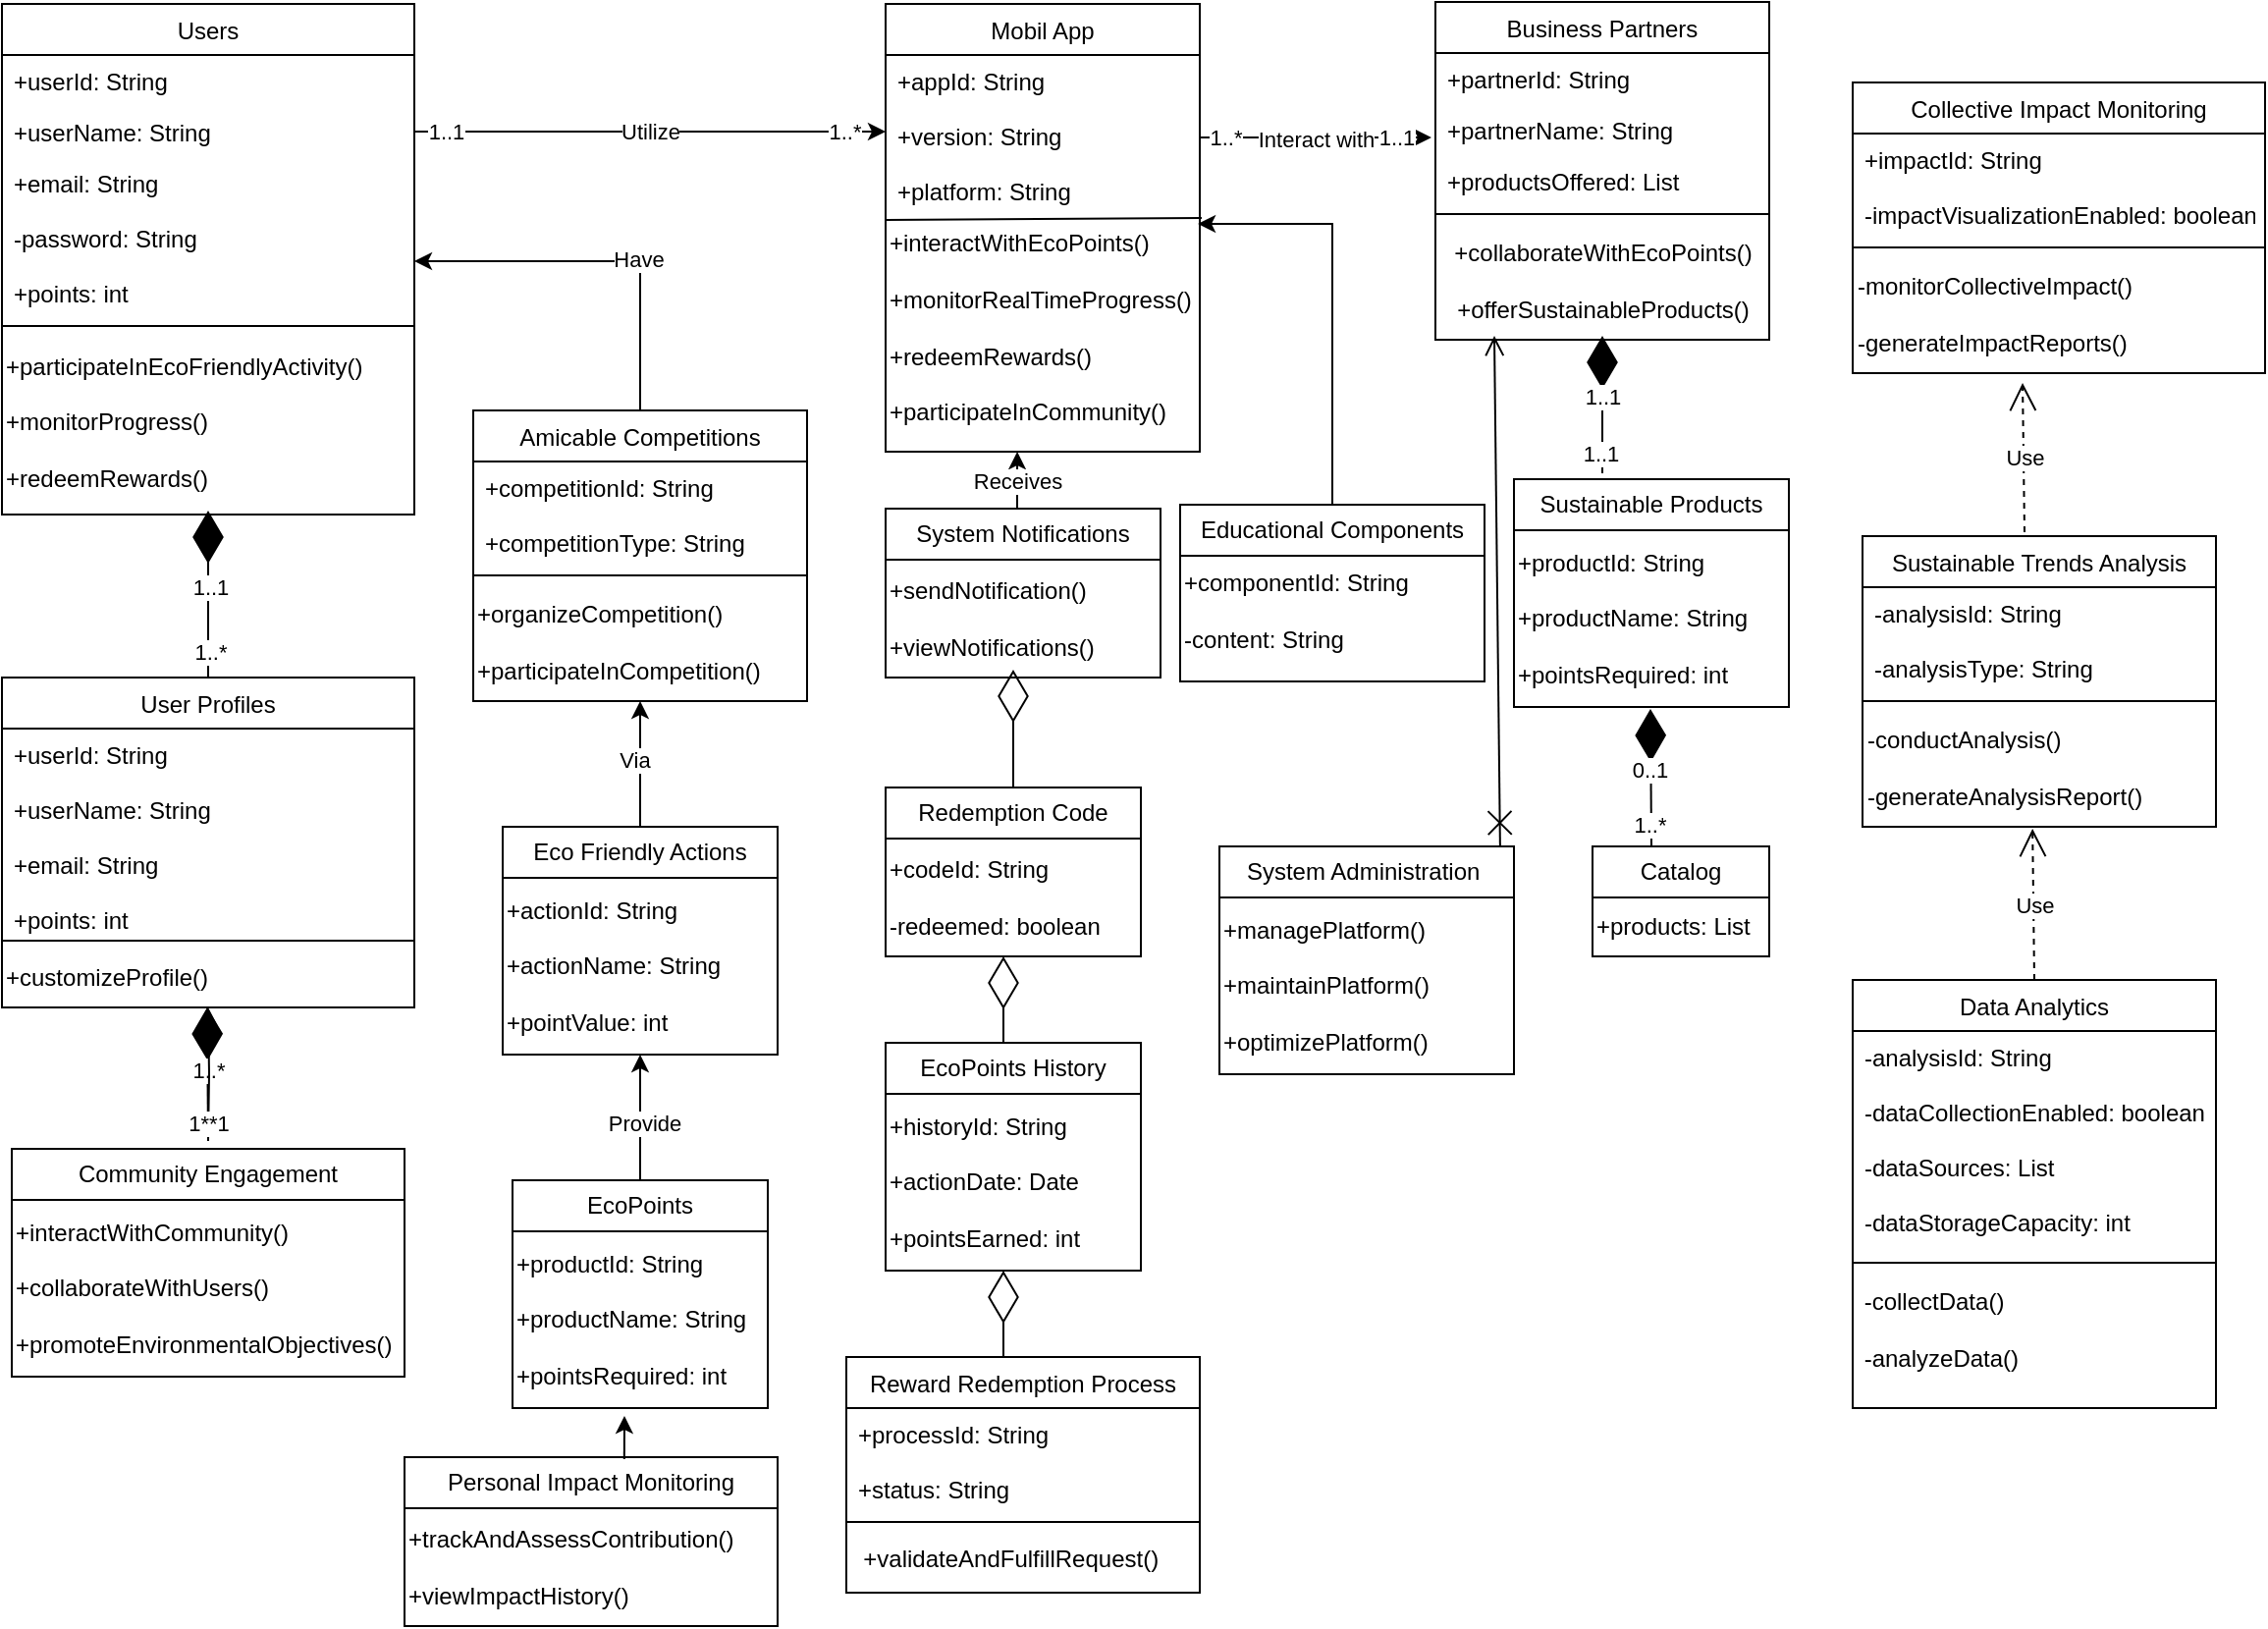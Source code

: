 <mxfile version="21.7.5" type="github">
  <diagram id="C5RBs43oDa-KdzZeNtuy" name="Page-1">
    <mxGraphModel dx="1434" dy="782" grid="1" gridSize="10" guides="1" tooltips="1" connect="1" arrows="1" fold="1" page="1" pageScale="1" pageWidth="1169" pageHeight="827" math="0" shadow="0">
      <root>
        <mxCell id="WIyWlLk6GJQsqaUBKTNV-0" />
        <mxCell id="WIyWlLk6GJQsqaUBKTNV-1" parent="WIyWlLk6GJQsqaUBKTNV-0" />
        <mxCell id="zkfFHV4jXpPFQw0GAbJ--0" value="Users" style="swimlane;fontStyle=0;align=center;verticalAlign=top;childLayout=stackLayout;horizontal=1;startSize=26;horizontalStack=0;resizeParent=1;resizeLast=0;collapsible=1;marginBottom=0;rounded=0;shadow=0;strokeWidth=1;" parent="WIyWlLk6GJQsqaUBKTNV-1" vertex="1">
          <mxGeometry x="10" y="1" width="210" height="260" as="geometry">
            <mxRectangle x="230" y="140" width="160" height="26" as="alternateBounds" />
          </mxGeometry>
        </mxCell>
        <mxCell id="zkfFHV4jXpPFQw0GAbJ--1" value="+userId: String" style="text;align=left;verticalAlign=top;spacingLeft=4;spacingRight=4;overflow=hidden;rotatable=0;points=[[0,0.5],[1,0.5]];portConstraint=eastwest;" parent="zkfFHV4jXpPFQw0GAbJ--0" vertex="1">
          <mxGeometry y="26" width="210" height="26" as="geometry" />
        </mxCell>
        <mxCell id="zkfFHV4jXpPFQw0GAbJ--2" value="+userName: String" style="text;align=left;verticalAlign=top;spacingLeft=4;spacingRight=4;overflow=hidden;rotatable=0;points=[[0,0.5],[1,0.5]];portConstraint=eastwest;rounded=0;shadow=0;html=0;" parent="zkfFHV4jXpPFQw0GAbJ--0" vertex="1">
          <mxGeometry y="52" width="210" height="26" as="geometry" />
        </mxCell>
        <mxCell id="zkfFHV4jXpPFQw0GAbJ--3" value="+email: String&#xa;&#xa;-password: String&#xa;&#xa;+points: int&#xa;" style="text;align=left;verticalAlign=top;spacingLeft=4;spacingRight=4;overflow=hidden;rotatable=0;points=[[0,0.5],[1,0.5]];portConstraint=eastwest;rounded=0;shadow=0;html=0;" parent="zkfFHV4jXpPFQw0GAbJ--0" vertex="1">
          <mxGeometry y="78" width="210" height="82" as="geometry" />
        </mxCell>
        <mxCell id="zkfFHV4jXpPFQw0GAbJ--4" value="" style="line;html=1;strokeWidth=1;align=left;verticalAlign=middle;spacingTop=-1;spacingLeft=3;spacingRight=3;rotatable=0;labelPosition=right;points=[];portConstraint=eastwest;" parent="zkfFHV4jXpPFQw0GAbJ--0" vertex="1">
          <mxGeometry y="160" width="210" height="8" as="geometry" />
        </mxCell>
        <mxCell id="7ELSYYswx-RQW9eYBBBU-18" value="&lt;div&gt;+participateInEcoFriendlyActivity()&lt;/div&gt;&lt;div&gt;&lt;br&gt;&lt;/div&gt;&lt;div&gt;&lt;span style=&quot;background-color: initial;&quot;&gt;+monitorProgress()&lt;/span&gt;&lt;br&gt;&lt;/div&gt;&lt;div&gt;&lt;span style=&quot;background-color: initial;&quot;&gt;&lt;br&gt;&lt;/span&gt;&lt;/div&gt;&lt;div&gt;+redeemRewards()&lt;/div&gt;" style="text;html=1;align=left;verticalAlign=middle;resizable=0;points=[];autosize=1;strokeColor=none;fillColor=none;" vertex="1" parent="zkfFHV4jXpPFQw0GAbJ--0">
          <mxGeometry y="168" width="210" height="90" as="geometry" />
        </mxCell>
        <mxCell id="zkfFHV4jXpPFQw0GAbJ--17" value="Business Partners" style="swimlane;fontStyle=0;align=center;verticalAlign=top;childLayout=stackLayout;horizontal=1;startSize=26;horizontalStack=0;resizeParent=1;resizeLast=0;collapsible=1;marginBottom=0;rounded=0;shadow=0;strokeWidth=1;" parent="WIyWlLk6GJQsqaUBKTNV-1" vertex="1">
          <mxGeometry x="740" width="170" height="172" as="geometry">
            <mxRectangle x="550" y="140" width="160" height="26" as="alternateBounds" />
          </mxGeometry>
        </mxCell>
        <mxCell id="zkfFHV4jXpPFQw0GAbJ--18" value="+partnerId: String" style="text;align=left;verticalAlign=top;spacingLeft=4;spacingRight=4;overflow=hidden;rotatable=0;points=[[0,0.5],[1,0.5]];portConstraint=eastwest;" parent="zkfFHV4jXpPFQw0GAbJ--17" vertex="1">
          <mxGeometry y="26" width="170" height="26" as="geometry" />
        </mxCell>
        <mxCell id="zkfFHV4jXpPFQw0GAbJ--19" value="+partnerName: String" style="text;align=left;verticalAlign=top;spacingLeft=4;spacingRight=4;overflow=hidden;rotatable=0;points=[[0,0.5],[1,0.5]];portConstraint=eastwest;rounded=0;shadow=0;html=0;" parent="zkfFHV4jXpPFQw0GAbJ--17" vertex="1">
          <mxGeometry y="52" width="170" height="26" as="geometry" />
        </mxCell>
        <mxCell id="zkfFHV4jXpPFQw0GAbJ--20" value="+productsOffered: List" style="text;align=left;verticalAlign=top;spacingLeft=4;spacingRight=4;overflow=hidden;rotatable=0;points=[[0,0.5],[1,0.5]];portConstraint=eastwest;rounded=0;shadow=0;html=0;" parent="zkfFHV4jXpPFQw0GAbJ--17" vertex="1">
          <mxGeometry y="78" width="170" height="26" as="geometry" />
        </mxCell>
        <mxCell id="zkfFHV4jXpPFQw0GAbJ--23" value="" style="line;html=1;strokeWidth=1;align=left;verticalAlign=middle;spacingTop=-1;spacingLeft=3;spacingRight=3;rotatable=0;labelPosition=right;points=[];portConstraint=eastwest;" parent="zkfFHV4jXpPFQw0GAbJ--17" vertex="1">
          <mxGeometry y="104" width="170" height="8" as="geometry" />
        </mxCell>
        <mxCell id="7ELSYYswx-RQW9eYBBBU-20" value="&lt;div&gt;+collaborateWithEcoPoints()&lt;/div&gt;&lt;div&gt;&lt;br&gt;&lt;/div&gt;&lt;div&gt;+offerSustainableProducts()&lt;/div&gt;" style="text;html=1;align=center;verticalAlign=middle;resizable=0;points=[];autosize=1;strokeColor=none;fillColor=none;" vertex="1" parent="zkfFHV4jXpPFQw0GAbJ--17">
          <mxGeometry y="112" width="170" height="60" as="geometry" />
        </mxCell>
        <mxCell id="7ELSYYswx-RQW9eYBBBU-0" value="Mobil App" style="swimlane;fontStyle=0;align=center;verticalAlign=top;childLayout=stackLayout;horizontal=1;startSize=26;horizontalStack=0;resizeParent=1;resizeLast=0;collapsible=1;marginBottom=0;rounded=0;shadow=0;strokeWidth=1;" vertex="1" parent="WIyWlLk6GJQsqaUBKTNV-1">
          <mxGeometry x="460" y="1" width="160" height="228" as="geometry">
            <mxRectangle x="130" y="380" width="160" height="26" as="alternateBounds" />
          </mxGeometry>
        </mxCell>
        <mxCell id="7ELSYYswx-RQW9eYBBBU-1" value="+appId: String&#xa;&#xa;+version: String&#xa;&#xa;+platform: String" style="text;align=left;verticalAlign=top;spacingLeft=4;spacingRight=4;overflow=hidden;rotatable=0;points=[[0,0.5],[1,0.5]];portConstraint=eastwest;" vertex="1" parent="7ELSYYswx-RQW9eYBBBU-0">
          <mxGeometry y="26" width="160" height="84" as="geometry" />
        </mxCell>
        <mxCell id="7ELSYYswx-RQW9eYBBBU-38" value="" style="endArrow=none;html=1;rounded=0;entryX=1.006;entryY=-0.009;entryDx=0;entryDy=0;entryPerimeter=0;" edge="1" parent="7ELSYYswx-RQW9eYBBBU-0" target="7ELSYYswx-RQW9eYBBBU-36">
          <mxGeometry width="50" height="50" relative="1" as="geometry">
            <mxPoint y="110" as="sourcePoint" />
            <mxPoint x="50" y="60" as="targetPoint" />
          </mxGeometry>
        </mxCell>
        <mxCell id="7ELSYYswx-RQW9eYBBBU-36" value="&lt;div&gt;+interactWithEcoPoints()&lt;/div&gt;&lt;div&gt;&lt;br&gt;&lt;/div&gt;&lt;div&gt;+monitorRealTimeProgress()&lt;/div&gt;&lt;div&gt;&lt;br&gt;&lt;/div&gt;&lt;div&gt;+redeemRewards()&lt;/div&gt;&lt;div&gt;&lt;br&gt;&lt;/div&gt;&lt;div&gt;+participateInCommunity()&lt;/div&gt;" style="text;html=1;align=left;verticalAlign=middle;resizable=0;points=[];autosize=1;strokeColor=none;fillColor=none;" vertex="1" parent="7ELSYYswx-RQW9eYBBBU-0">
          <mxGeometry y="110" width="160" height="110" as="geometry" />
        </mxCell>
        <mxCell id="7ELSYYswx-RQW9eYBBBU-3" value="" style="line;html=1;strokeWidth=1;align=left;verticalAlign=middle;spacingTop=-1;spacingLeft=3;spacingRight=3;rotatable=0;labelPosition=right;points=[];portConstraint=eastwest;" vertex="1" parent="7ELSYYswx-RQW9eYBBBU-0">
          <mxGeometry y="220" width="160" as="geometry" />
        </mxCell>
        <mxCell id="7ELSYYswx-RQW9eYBBBU-21" value="Sustainable Products" style="swimlane;fontStyle=0;childLayout=stackLayout;horizontal=1;startSize=26;fillColor=none;horizontalStack=0;resizeParent=1;resizeParentMax=0;resizeLast=0;collapsible=1;marginBottom=0;whiteSpace=wrap;html=1;" vertex="1" parent="WIyWlLk6GJQsqaUBKTNV-1">
          <mxGeometry x="780" y="243" width="140" height="116" as="geometry" />
        </mxCell>
        <mxCell id="7ELSYYswx-RQW9eYBBBU-30" value="&lt;div&gt;+productId: String&lt;/div&gt;&lt;div&gt;&lt;br&gt;&lt;/div&gt;&lt;div&gt;+productName: String&lt;/div&gt;&lt;div&gt;&lt;br&gt;&lt;/div&gt;&lt;div&gt;+pointsRequired: int&lt;/div&gt;" style="text;html=1;align=left;verticalAlign=middle;resizable=0;points=[];autosize=1;strokeColor=none;fillColor=none;" vertex="1" parent="7ELSYYswx-RQW9eYBBBU-21">
          <mxGeometry y="26" width="140" height="90" as="geometry" />
        </mxCell>
        <mxCell id="7ELSYYswx-RQW9eYBBBU-144" value="" style="edgeStyle=orthogonalEdgeStyle;rounded=0;orthogonalLoop=1;jettySize=auto;html=1;" edge="1" parent="WIyWlLk6GJQsqaUBKTNV-1" source="7ELSYYswx-RQW9eYBBBU-31" target="7ELSYYswx-RQW9eYBBBU-40">
          <mxGeometry relative="1" as="geometry" />
        </mxCell>
        <mxCell id="7ELSYYswx-RQW9eYBBBU-145" value="Provide" style="edgeLabel;html=1;align=center;verticalAlign=middle;resizable=0;points=[];" vertex="1" connectable="0" parent="7ELSYYswx-RQW9eYBBBU-144">
          <mxGeometry x="-0.094" y="-2" relative="1" as="geometry">
            <mxPoint as="offset" />
          </mxGeometry>
        </mxCell>
        <mxCell id="7ELSYYswx-RQW9eYBBBU-31" value="EcoPoints" style="swimlane;fontStyle=0;childLayout=stackLayout;horizontal=1;startSize=26;fillColor=none;horizontalStack=0;resizeParent=1;resizeParentMax=0;resizeLast=0;collapsible=1;marginBottom=0;whiteSpace=wrap;html=1;" vertex="1" parent="WIyWlLk6GJQsqaUBKTNV-1">
          <mxGeometry x="270" y="600" width="130" height="116" as="geometry" />
        </mxCell>
        <mxCell id="7ELSYYswx-RQW9eYBBBU-32" value="&lt;div&gt;+productId: String&lt;/div&gt;&lt;div&gt;&lt;br&gt;&lt;/div&gt;&lt;div&gt;+productName: String&lt;/div&gt;&lt;div&gt;&lt;br&gt;&lt;/div&gt;&lt;div&gt;+pointsRequired: int&lt;/div&gt;" style="text;html=1;align=left;verticalAlign=middle;resizable=0;points=[];autosize=1;strokeColor=none;fillColor=none;" vertex="1" parent="7ELSYYswx-RQW9eYBBBU-31">
          <mxGeometry y="26" width="130" height="90" as="geometry" />
        </mxCell>
        <mxCell id="7ELSYYswx-RQW9eYBBBU-33" value="Catalog" style="swimlane;fontStyle=0;childLayout=stackLayout;horizontal=1;startSize=26;fillColor=none;horizontalStack=0;resizeParent=1;resizeParentMax=0;resizeLast=0;collapsible=1;marginBottom=0;whiteSpace=wrap;html=1;" vertex="1" parent="WIyWlLk6GJQsqaUBKTNV-1">
          <mxGeometry x="820" y="430" width="90" height="56" as="geometry" />
        </mxCell>
        <mxCell id="7ELSYYswx-RQW9eYBBBU-34" value="+products: List" style="text;html=1;align=left;verticalAlign=middle;resizable=0;points=[];autosize=1;strokeColor=none;fillColor=none;" vertex="1" parent="7ELSYYswx-RQW9eYBBBU-33">
          <mxGeometry y="26" width="90" height="30" as="geometry" />
        </mxCell>
        <mxCell id="7ELSYYswx-RQW9eYBBBU-139" style="edgeStyle=orthogonalEdgeStyle;rounded=0;orthogonalLoop=1;jettySize=auto;html=1;exitX=0.5;exitY=0;exitDx=0;exitDy=0;entryX=0.5;entryY=1;entryDx=0;entryDy=0;" edge="1" parent="WIyWlLk6GJQsqaUBKTNV-1" source="7ELSYYswx-RQW9eYBBBU-39" target="7ELSYYswx-RQW9eYBBBU-100">
          <mxGeometry relative="1" as="geometry" />
        </mxCell>
        <mxCell id="7ELSYYswx-RQW9eYBBBU-140" value="Via" style="edgeLabel;html=1;align=center;verticalAlign=middle;resizable=0;points=[];" vertex="1" connectable="0" parent="7ELSYYswx-RQW9eYBBBU-139">
          <mxGeometry x="0.062" y="3" relative="1" as="geometry">
            <mxPoint as="offset" />
          </mxGeometry>
        </mxCell>
        <mxCell id="7ELSYYswx-RQW9eYBBBU-39" value="Eco Friendly Actions" style="swimlane;fontStyle=0;childLayout=stackLayout;horizontal=1;startSize=26;fillColor=none;horizontalStack=0;resizeParent=1;resizeParentMax=0;resizeLast=0;collapsible=1;marginBottom=0;whiteSpace=wrap;html=1;" vertex="1" parent="WIyWlLk6GJQsqaUBKTNV-1">
          <mxGeometry x="265" y="420" width="140" height="116" as="geometry" />
        </mxCell>
        <mxCell id="7ELSYYswx-RQW9eYBBBU-40" value="&lt;div&gt;+actionId: String&lt;/div&gt;&lt;div&gt;&lt;br&gt;&lt;/div&gt;&lt;div&gt;+actionName: String&lt;/div&gt;&lt;div&gt;&lt;br&gt;&lt;/div&gt;&lt;div&gt;+pointValue: int&lt;/div&gt;" style="text;html=1;align=left;verticalAlign=middle;resizable=0;points=[];autosize=1;strokeColor=none;fillColor=none;" vertex="1" parent="7ELSYYswx-RQW9eYBBBU-39">
          <mxGeometry y="26" width="140" height="90" as="geometry" />
        </mxCell>
        <mxCell id="7ELSYYswx-RQW9eYBBBU-43" value="Redemption Code" style="swimlane;fontStyle=0;childLayout=stackLayout;horizontal=1;startSize=26;fillColor=none;horizontalStack=0;resizeParent=1;resizeParentMax=0;resizeLast=0;collapsible=1;marginBottom=0;whiteSpace=wrap;html=1;" vertex="1" parent="WIyWlLk6GJQsqaUBKTNV-1">
          <mxGeometry x="460" y="400" width="130" height="86" as="geometry" />
        </mxCell>
        <mxCell id="7ELSYYswx-RQW9eYBBBU-44" value="&lt;div&gt;+codeId: String&lt;/div&gt;&lt;div&gt;&lt;br&gt;&lt;/div&gt;&lt;div&gt;-redeemed: boolean&lt;/div&gt;" style="text;html=1;align=left;verticalAlign=middle;resizable=0;points=[];autosize=1;strokeColor=none;fillColor=none;" vertex="1" parent="7ELSYYswx-RQW9eYBBBU-43">
          <mxGeometry y="26" width="130" height="60" as="geometry" />
        </mxCell>
        <mxCell id="7ELSYYswx-RQW9eYBBBU-45" value="Reward Redemption Process" style="swimlane;fontStyle=0;align=center;verticalAlign=top;childLayout=stackLayout;horizontal=1;startSize=26;horizontalStack=0;resizeParent=1;resizeLast=0;collapsible=1;marginBottom=0;rounded=0;shadow=0;strokeWidth=1;" vertex="1" parent="WIyWlLk6GJQsqaUBKTNV-1">
          <mxGeometry x="440" y="690" width="180" height="120" as="geometry">
            <mxRectangle x="550" y="140" width="160" height="26" as="alternateBounds" />
          </mxGeometry>
        </mxCell>
        <mxCell id="7ELSYYswx-RQW9eYBBBU-46" value="+processId: String&#xa;&#xa;+status: String" style="text;align=left;verticalAlign=top;spacingLeft=4;spacingRight=4;overflow=hidden;rotatable=0;points=[[0,0.5],[1,0.5]];portConstraint=eastwest;" vertex="1" parent="7ELSYYswx-RQW9eYBBBU-45">
          <mxGeometry y="26" width="180" height="54" as="geometry" />
        </mxCell>
        <mxCell id="7ELSYYswx-RQW9eYBBBU-49" value="" style="line;html=1;strokeWidth=1;align=left;verticalAlign=middle;spacingTop=-1;spacingLeft=3;spacingRight=3;rotatable=0;labelPosition=right;points=[];portConstraint=eastwest;" vertex="1" parent="7ELSYYswx-RQW9eYBBBU-45">
          <mxGeometry y="80" width="180" height="8" as="geometry" />
        </mxCell>
        <mxCell id="7ELSYYswx-RQW9eYBBBU-51" value="&amp;nbsp; +validateAndFulfillRequest()" style="text;html=1;align=left;verticalAlign=middle;resizable=0;points=[];autosize=1;strokeColor=none;fillColor=none;" vertex="1" parent="7ELSYYswx-RQW9eYBBBU-45">
          <mxGeometry y="88" width="180" height="30" as="geometry" />
        </mxCell>
        <mxCell id="7ELSYYswx-RQW9eYBBBU-52" value="EcoPoints History" style="swimlane;fontStyle=0;childLayout=stackLayout;horizontal=1;startSize=26;fillColor=none;horizontalStack=0;resizeParent=1;resizeParentMax=0;resizeLast=0;collapsible=1;marginBottom=0;whiteSpace=wrap;html=1;" vertex="1" parent="WIyWlLk6GJQsqaUBKTNV-1">
          <mxGeometry x="460" y="530" width="130" height="116" as="geometry" />
        </mxCell>
        <mxCell id="7ELSYYswx-RQW9eYBBBU-53" value="&lt;div&gt;+historyId: String&lt;/div&gt;&lt;div&gt;&lt;br&gt;&lt;/div&gt;&lt;div&gt;+actionDate: Date&lt;/div&gt;&lt;div&gt;&lt;br&gt;&lt;/div&gt;&lt;div&gt;+pointsEarned: int&lt;/div&gt;" style="text;html=1;align=left;verticalAlign=middle;resizable=0;points=[];autosize=1;strokeColor=none;fillColor=none;" vertex="1" parent="7ELSYYswx-RQW9eYBBBU-52">
          <mxGeometry y="26" width="130" height="90" as="geometry" />
        </mxCell>
        <mxCell id="7ELSYYswx-RQW9eYBBBU-80" value="Data Analytics" style="swimlane;fontStyle=0;align=center;verticalAlign=top;childLayout=stackLayout;horizontal=1;startSize=26;horizontalStack=0;resizeParent=1;resizeLast=0;collapsible=1;marginBottom=0;rounded=0;shadow=0;strokeWidth=1;" vertex="1" parent="WIyWlLk6GJQsqaUBKTNV-1">
          <mxGeometry x="952.5" y="498" width="185" height="218" as="geometry">
            <mxRectangle x="550" y="140" width="160" height="26" as="alternateBounds" />
          </mxGeometry>
        </mxCell>
        <mxCell id="7ELSYYswx-RQW9eYBBBU-81" value="-analysisId: String&#xa;&#xa;-dataCollectionEnabled: boolean&#xa;&#xa;-dataSources: List&#xa;&#xa;-dataStorageCapacity: int" style="text;align=left;verticalAlign=top;spacingLeft=4;spacingRight=4;overflow=hidden;rotatable=0;points=[[0,0.5],[1,0.5]];portConstraint=eastwest;" vertex="1" parent="7ELSYYswx-RQW9eYBBBU-80">
          <mxGeometry y="26" width="185" height="114" as="geometry" />
        </mxCell>
        <mxCell id="7ELSYYswx-RQW9eYBBBU-84" value="" style="line;html=1;strokeWidth=1;align=left;verticalAlign=middle;spacingTop=-1;spacingLeft=3;spacingRight=3;rotatable=0;labelPosition=right;points=[];portConstraint=eastwest;" vertex="1" parent="7ELSYYswx-RQW9eYBBBU-80">
          <mxGeometry y="140" width="185" height="8" as="geometry" />
        </mxCell>
        <mxCell id="7ELSYYswx-RQW9eYBBBU-85" value="&lt;div style=&quot;&quot;&gt;&lt;span style=&quot;background-color: initial;&quot;&gt;&amp;nbsp;-collectData()&lt;/span&gt;&lt;/div&gt;&lt;div style=&quot;&quot;&gt;&lt;span style=&quot;background-color: initial;&quot;&gt;&lt;br&gt;&lt;/span&gt;&lt;/div&gt;&lt;div style=&quot;&quot;&gt;&lt;span style=&quot;background-color: initial;&quot;&gt;&amp;nbsp;-analyzeData()&lt;br&gt;&lt;/span&gt;&lt;/div&gt;" style="text;html=1;align=left;verticalAlign=middle;resizable=0;points=[];autosize=1;strokeColor=none;fillColor=none;" vertex="1" parent="7ELSYYswx-RQW9eYBBBU-80">
          <mxGeometry y="148" width="185" height="60" as="geometry" />
        </mxCell>
        <mxCell id="7ELSYYswx-RQW9eYBBBU-182" style="edgeStyle=orthogonalEdgeStyle;rounded=0;orthogonalLoop=1;jettySize=auto;html=1;exitX=0.5;exitY=0;exitDx=0;exitDy=0;entryX=0.994;entryY=0.018;entryDx=0;entryDy=0;entryPerimeter=0;" edge="1" parent="WIyWlLk6GJQsqaUBKTNV-1" source="7ELSYYswx-RQW9eYBBBU-87" target="7ELSYYswx-RQW9eYBBBU-36">
          <mxGeometry relative="1" as="geometry" />
        </mxCell>
        <mxCell id="7ELSYYswx-RQW9eYBBBU-87" value="Educational Components" style="swimlane;fontStyle=0;childLayout=stackLayout;horizontal=1;startSize=26;fillColor=none;horizontalStack=0;resizeParent=1;resizeParentMax=0;resizeLast=0;collapsible=1;marginBottom=0;whiteSpace=wrap;html=1;" vertex="1" parent="WIyWlLk6GJQsqaUBKTNV-1">
          <mxGeometry x="610" y="256" width="155" height="90" as="geometry" />
        </mxCell>
        <mxCell id="7ELSYYswx-RQW9eYBBBU-91" value="+componentId: String&lt;br&gt;&lt;br&gt;-content: String" style="text;whiteSpace=wrap;html=1;align=left;" vertex="1" parent="7ELSYYswx-RQW9eYBBBU-87">
          <mxGeometry y="26" width="155" height="64" as="geometry" />
        </mxCell>
        <mxCell id="7ELSYYswx-RQW9eYBBBU-137" style="edgeStyle=orthogonalEdgeStyle;rounded=0;orthogonalLoop=1;jettySize=auto;html=1;exitX=0.5;exitY=0;exitDx=0;exitDy=0;entryX=1;entryY=0.646;entryDx=0;entryDy=0;entryPerimeter=0;" edge="1" parent="WIyWlLk6GJQsqaUBKTNV-1" source="7ELSYYswx-RQW9eYBBBU-100" target="zkfFHV4jXpPFQw0GAbJ--3">
          <mxGeometry relative="1" as="geometry" />
        </mxCell>
        <mxCell id="7ELSYYswx-RQW9eYBBBU-138" value="Have" style="edgeLabel;html=1;align=center;verticalAlign=middle;resizable=0;points=[];" vertex="1" connectable="0" parent="7ELSYYswx-RQW9eYBBBU-137">
          <mxGeometry x="-0.194" y="-1" relative="1" as="geometry">
            <mxPoint as="offset" />
          </mxGeometry>
        </mxCell>
        <mxCell id="7ELSYYswx-RQW9eYBBBU-100" value="Amicable Competitions" style="swimlane;fontStyle=0;align=center;verticalAlign=top;childLayout=stackLayout;horizontal=1;startSize=26;horizontalStack=0;resizeParent=1;resizeLast=0;collapsible=1;marginBottom=0;rounded=0;shadow=0;strokeWidth=1;" vertex="1" parent="WIyWlLk6GJQsqaUBKTNV-1">
          <mxGeometry x="250" y="208" width="170" height="148" as="geometry">
            <mxRectangle x="550" y="140" width="160" height="26" as="alternateBounds" />
          </mxGeometry>
        </mxCell>
        <mxCell id="7ELSYYswx-RQW9eYBBBU-101" value="+competitionId: String&#xa;&#xa;+competitionType: String&#xa;" style="text;align=left;verticalAlign=top;spacingLeft=4;spacingRight=4;overflow=hidden;rotatable=0;points=[[0,0.5],[1,0.5]];portConstraint=eastwest;" vertex="1" parent="7ELSYYswx-RQW9eYBBBU-100">
          <mxGeometry y="26" width="170" height="54" as="geometry" />
        </mxCell>
        <mxCell id="7ELSYYswx-RQW9eYBBBU-102" value="" style="line;html=1;strokeWidth=1;align=left;verticalAlign=middle;spacingTop=-1;spacingLeft=3;spacingRight=3;rotatable=0;labelPosition=right;points=[];portConstraint=eastwest;" vertex="1" parent="7ELSYYswx-RQW9eYBBBU-100">
          <mxGeometry y="80" width="170" height="8" as="geometry" />
        </mxCell>
        <mxCell id="7ELSYYswx-RQW9eYBBBU-103" value="+organizeCompetition()&lt;br&gt;&lt;br&gt;+participateInCompetition()&lt;br&gt;" style="text;html=1;align=left;verticalAlign=middle;resizable=0;points=[];autosize=1;strokeColor=none;fillColor=none;" vertex="1" parent="7ELSYYswx-RQW9eYBBBU-100">
          <mxGeometry y="88" width="170" height="60" as="geometry" />
        </mxCell>
        <mxCell id="7ELSYYswx-RQW9eYBBBU-191" style="edgeStyle=orthogonalEdgeStyle;rounded=0;orthogonalLoop=1;jettySize=auto;html=1;exitX=0.5;exitY=0;exitDx=0;exitDy=0;entryX=0.419;entryY=1.073;entryDx=0;entryDy=0;entryPerimeter=0;" edge="1" parent="WIyWlLk6GJQsqaUBKTNV-1" source="7ELSYYswx-RQW9eYBBBU-104" target="7ELSYYswx-RQW9eYBBBU-36">
          <mxGeometry relative="1" as="geometry" />
        </mxCell>
        <mxCell id="7ELSYYswx-RQW9eYBBBU-192" value="Receives" style="edgeLabel;html=1;align=center;verticalAlign=middle;resizable=0;points=[];" vertex="1" connectable="0" parent="7ELSYYswx-RQW9eYBBBU-191">
          <mxGeometry x="0.064" relative="1" as="geometry">
            <mxPoint as="offset" />
          </mxGeometry>
        </mxCell>
        <mxCell id="7ELSYYswx-RQW9eYBBBU-104" value="System Notifications" style="swimlane;fontStyle=0;childLayout=stackLayout;horizontal=1;startSize=26;fillColor=none;horizontalStack=0;resizeParent=1;resizeParentMax=0;resizeLast=0;collapsible=1;marginBottom=0;whiteSpace=wrap;html=1;" vertex="1" parent="WIyWlLk6GJQsqaUBKTNV-1">
          <mxGeometry x="460" y="258" width="140" height="86" as="geometry" />
        </mxCell>
        <mxCell id="7ELSYYswx-RQW9eYBBBU-105" value="+sendNotification()&lt;br&gt;&lt;br&gt;+viewNotifications()" style="text;html=1;align=left;verticalAlign=middle;resizable=0;points=[];autosize=1;strokeColor=none;fillColor=none;" vertex="1" parent="7ELSYYswx-RQW9eYBBBU-104">
          <mxGeometry y="26" width="140" height="60" as="geometry" />
        </mxCell>
        <mxCell id="7ELSYYswx-RQW9eYBBBU-106" value="Sustainable Trends Analysis" style="swimlane;fontStyle=0;align=center;verticalAlign=top;childLayout=stackLayout;horizontal=1;startSize=26;horizontalStack=0;resizeParent=1;resizeLast=0;collapsible=1;marginBottom=0;rounded=0;shadow=0;strokeWidth=1;" vertex="1" parent="WIyWlLk6GJQsqaUBKTNV-1">
          <mxGeometry x="957.5" y="272" width="180" height="148" as="geometry">
            <mxRectangle x="550" y="140" width="160" height="26" as="alternateBounds" />
          </mxGeometry>
        </mxCell>
        <mxCell id="7ELSYYswx-RQW9eYBBBU-107" value="-analysisId: String&#xa;&#xa;-analysisType: String" style="text;align=left;verticalAlign=top;spacingLeft=4;spacingRight=4;overflow=hidden;rotatable=0;points=[[0,0.5],[1,0.5]];portConstraint=eastwest;" vertex="1" parent="7ELSYYswx-RQW9eYBBBU-106">
          <mxGeometry y="26" width="180" height="54" as="geometry" />
        </mxCell>
        <mxCell id="7ELSYYswx-RQW9eYBBBU-108" value="" style="line;html=1;strokeWidth=1;align=left;verticalAlign=middle;spacingTop=-1;spacingLeft=3;spacingRight=3;rotatable=0;labelPosition=right;points=[];portConstraint=eastwest;" vertex="1" parent="7ELSYYswx-RQW9eYBBBU-106">
          <mxGeometry y="80" width="180" height="8" as="geometry" />
        </mxCell>
        <mxCell id="7ELSYYswx-RQW9eYBBBU-109" value="&lt;div&gt;-conductAnalysis()&lt;/div&gt;&lt;div&gt;&lt;br&gt;&lt;/div&gt;&lt;div&gt;-generateAnalysisReport()&lt;/div&gt;" style="text;html=1;align=left;verticalAlign=middle;resizable=0;points=[];autosize=1;strokeColor=none;fillColor=none;" vertex="1" parent="7ELSYYswx-RQW9eYBBBU-106">
          <mxGeometry y="88" width="180" height="60" as="geometry" />
        </mxCell>
        <mxCell id="7ELSYYswx-RQW9eYBBBU-110" value="System Administration&amp;nbsp;" style="swimlane;fontStyle=0;childLayout=stackLayout;horizontal=1;startSize=26;fillColor=none;horizontalStack=0;resizeParent=1;resizeParentMax=0;resizeLast=0;collapsible=1;marginBottom=0;whiteSpace=wrap;html=1;" vertex="1" parent="WIyWlLk6GJQsqaUBKTNV-1">
          <mxGeometry x="630" y="430" width="150" height="116" as="geometry" />
        </mxCell>
        <mxCell id="7ELSYYswx-RQW9eYBBBU-111" value="+managePlatform()&lt;br&gt;&lt;br&gt;+maintainPlatform()&lt;br&gt;&lt;br&gt;+optimizePlatform()" style="text;html=1;align=left;verticalAlign=middle;resizable=0;points=[];autosize=1;strokeColor=none;fillColor=none;" vertex="1" parent="7ELSYYswx-RQW9eYBBBU-110">
          <mxGeometry y="26" width="150" height="90" as="geometry" />
        </mxCell>
        <mxCell id="7ELSYYswx-RQW9eYBBBU-112" value="User Profiles" style="swimlane;fontStyle=0;align=center;verticalAlign=top;childLayout=stackLayout;horizontal=1;startSize=26;horizontalStack=0;resizeParent=1;resizeLast=0;collapsible=1;marginBottom=0;rounded=0;shadow=0;strokeWidth=1;" vertex="1" parent="WIyWlLk6GJQsqaUBKTNV-1">
          <mxGeometry x="10" y="344" width="210" height="168" as="geometry">
            <mxRectangle x="550" y="140" width="160" height="26" as="alternateBounds" />
          </mxGeometry>
        </mxCell>
        <mxCell id="7ELSYYswx-RQW9eYBBBU-113" value="+userId: String&#xa;&#xa;+userName: String&#xa;&#xa;+email: String&#xa;&#xa;+points: int" style="text;align=left;verticalAlign=top;spacingLeft=4;spacingRight=4;overflow=hidden;rotatable=0;points=[[0,0.5],[1,0.5]];portConstraint=eastwest;" vertex="1" parent="7ELSYYswx-RQW9eYBBBU-112">
          <mxGeometry y="26" width="210" height="104" as="geometry" />
        </mxCell>
        <mxCell id="7ELSYYswx-RQW9eYBBBU-114" value="" style="line;html=1;strokeWidth=1;align=left;verticalAlign=middle;spacingTop=-1;spacingLeft=3;spacingRight=3;rotatable=0;labelPosition=right;points=[];portConstraint=eastwest;" vertex="1" parent="7ELSYYswx-RQW9eYBBBU-112">
          <mxGeometry y="130" width="210" height="8" as="geometry" />
        </mxCell>
        <mxCell id="7ELSYYswx-RQW9eYBBBU-115" value="&lt;div&gt;&lt;span style=&quot;background-color: initial;&quot;&gt;+customizeProfile()&lt;/span&gt;&lt;br&gt;&lt;/div&gt;" style="text;html=1;align=left;verticalAlign=middle;resizable=0;points=[];autosize=1;strokeColor=none;fillColor=none;" vertex="1" parent="7ELSYYswx-RQW9eYBBBU-112">
          <mxGeometry y="138" width="210" height="30" as="geometry" />
        </mxCell>
        <mxCell id="7ELSYYswx-RQW9eYBBBU-116" value="Community Engagement" style="swimlane;fontStyle=0;childLayout=stackLayout;horizontal=1;startSize=26;fillColor=none;horizontalStack=0;resizeParent=1;resizeParentMax=0;resizeLast=0;collapsible=1;marginBottom=0;whiteSpace=wrap;html=1;" vertex="1" parent="WIyWlLk6GJQsqaUBKTNV-1">
          <mxGeometry x="15" y="584" width="200" height="116" as="geometry" />
        </mxCell>
        <mxCell id="7ELSYYswx-RQW9eYBBBU-117" value="&lt;div&gt;+interactWithCommunity()&lt;/div&gt;&lt;div&gt;&lt;br&gt;&lt;/div&gt;&lt;div&gt;+collaborateWithUsers()&lt;/div&gt;&lt;div&gt;&lt;br&gt;&lt;/div&gt;&lt;div&gt;+promoteEnvironmentalObjectives()&lt;/div&gt;" style="text;html=1;align=left;verticalAlign=middle;resizable=0;points=[];autosize=1;strokeColor=none;fillColor=none;" vertex="1" parent="7ELSYYswx-RQW9eYBBBU-116">
          <mxGeometry y="26" width="200" height="90" as="geometry" />
        </mxCell>
        <mxCell id="7ELSYYswx-RQW9eYBBBU-122" value="" style="endArrow=diamondThin;endFill=1;endSize=24;html=1;rounded=0;exitX=0.5;exitY=0;exitDx=0;exitDy=0;" edge="1" parent="WIyWlLk6GJQsqaUBKTNV-1" source="7ELSYYswx-RQW9eYBBBU-112" target="7ELSYYswx-RQW9eYBBBU-18">
          <mxGeometry width="160" relative="1" as="geometry">
            <mxPoint x="111" y="300" as="sourcePoint" />
            <mxPoint x="110" y="290" as="targetPoint" />
          </mxGeometry>
        </mxCell>
        <mxCell id="7ELSYYswx-RQW9eYBBBU-162" value="1..1" style="edgeLabel;html=1;align=center;verticalAlign=middle;resizable=0;points=[];" vertex="1" connectable="0" parent="7ELSYYswx-RQW9eYBBBU-122">
          <mxGeometry x="0.082" y="-1" relative="1" as="geometry">
            <mxPoint as="offset" />
          </mxGeometry>
        </mxCell>
        <mxCell id="7ELSYYswx-RQW9eYBBBU-163" value="1..*" style="edgeLabel;html=1;align=center;verticalAlign=middle;resizable=0;points=[];" vertex="1" connectable="0" parent="7ELSYYswx-RQW9eYBBBU-122">
          <mxGeometry x="-0.694" y="-1" relative="1" as="geometry">
            <mxPoint as="offset" />
          </mxGeometry>
        </mxCell>
        <mxCell id="7ELSYYswx-RQW9eYBBBU-128" style="edgeStyle=orthogonalEdgeStyle;rounded=0;orthogonalLoop=1;jettySize=auto;html=1;exitX=1;exitY=0.5;exitDx=0;exitDy=0;" edge="1" parent="WIyWlLk6GJQsqaUBKTNV-1" source="zkfFHV4jXpPFQw0GAbJ--2">
          <mxGeometry relative="1" as="geometry">
            <mxPoint x="460" y="66" as="targetPoint" />
          </mxGeometry>
        </mxCell>
        <mxCell id="7ELSYYswx-RQW9eYBBBU-129" value="Utilize" style="edgeLabel;html=1;align=center;verticalAlign=middle;resizable=0;points=[];" vertex="1" connectable="0" parent="7ELSYYswx-RQW9eYBBBU-128">
          <mxGeometry x="-0.002" relative="1" as="geometry">
            <mxPoint as="offset" />
          </mxGeometry>
        </mxCell>
        <mxCell id="7ELSYYswx-RQW9eYBBBU-158" value="1..*" style="edgeLabel;html=1;align=center;verticalAlign=middle;resizable=0;points=[];" vertex="1" connectable="0" parent="7ELSYYswx-RQW9eYBBBU-128">
          <mxGeometry x="0.825" relative="1" as="geometry">
            <mxPoint as="offset" />
          </mxGeometry>
        </mxCell>
        <mxCell id="7ELSYYswx-RQW9eYBBBU-159" value="1..1" style="edgeLabel;html=1;align=center;verticalAlign=middle;resizable=0;points=[];" vertex="1" connectable="0" parent="7ELSYYswx-RQW9eYBBBU-128">
          <mxGeometry x="-0.867" relative="1" as="geometry">
            <mxPoint as="offset" />
          </mxGeometry>
        </mxCell>
        <mxCell id="7ELSYYswx-RQW9eYBBBU-131" style="edgeStyle=orthogonalEdgeStyle;rounded=0;orthogonalLoop=1;jettySize=auto;html=1;exitX=1;exitY=0.5;exitDx=0;exitDy=0;entryX=-0.012;entryY=-0.346;entryDx=0;entryDy=0;entryPerimeter=0;" edge="1" parent="WIyWlLk6GJQsqaUBKTNV-1" source="7ELSYYswx-RQW9eYBBBU-1" target="zkfFHV4jXpPFQw0GAbJ--20">
          <mxGeometry relative="1" as="geometry" />
        </mxCell>
        <mxCell id="7ELSYYswx-RQW9eYBBBU-132" value="Interact with" style="edgeLabel;html=1;align=center;verticalAlign=middle;resizable=0;points=[];" vertex="1" connectable="0" parent="7ELSYYswx-RQW9eYBBBU-131">
          <mxGeometry x="0.0" y="-1" relative="1" as="geometry">
            <mxPoint as="offset" />
          </mxGeometry>
        </mxCell>
        <mxCell id="7ELSYYswx-RQW9eYBBBU-160" value="1..1" style="edgeLabel;html=1;align=center;verticalAlign=middle;resizable=0;points=[];" vertex="1" connectable="0" parent="7ELSYYswx-RQW9eYBBBU-131">
          <mxGeometry x="0.696" relative="1" as="geometry">
            <mxPoint as="offset" />
          </mxGeometry>
        </mxCell>
        <mxCell id="7ELSYYswx-RQW9eYBBBU-161" value="1..*" style="edgeLabel;html=1;align=center;verticalAlign=middle;resizable=0;points=[];" vertex="1" connectable="0" parent="7ELSYYswx-RQW9eYBBBU-131">
          <mxGeometry x="-0.78" relative="1" as="geometry">
            <mxPoint as="offset" />
          </mxGeometry>
        </mxCell>
        <mxCell id="7ELSYYswx-RQW9eYBBBU-133" value="" style="endArrow=diamondThin;endFill=1;endSize=24;html=1;rounded=0;" edge="1" parent="WIyWlLk6GJQsqaUBKTNV-1">
          <mxGeometry width="160" relative="1" as="geometry">
            <mxPoint x="115" y="580" as="sourcePoint" />
            <mxPoint x="114.5" y="512" as="targetPoint" />
          </mxGeometry>
        </mxCell>
        <mxCell id="7ELSYYswx-RQW9eYBBBU-173" value="1..*" style="edgeLabel;html=1;align=center;verticalAlign=middle;resizable=0;points=[];" vertex="1" connectable="0" parent="7ELSYYswx-RQW9eYBBBU-133">
          <mxGeometry x="0.059" relative="1" as="geometry">
            <mxPoint as="offset" />
          </mxGeometry>
        </mxCell>
        <mxCell id="7ELSYYswx-RQW9eYBBBU-150" value="" style="endArrow=diamondThin;endFill=1;endSize=24;html=1;rounded=0;" edge="1" parent="WIyWlLk6GJQsqaUBKTNV-1">
          <mxGeometry width="160" relative="1" as="geometry">
            <mxPoint x="825" y="240" as="sourcePoint" />
            <mxPoint x="825" y="170" as="targetPoint" />
          </mxGeometry>
        </mxCell>
        <mxCell id="7ELSYYswx-RQW9eYBBBU-187" value="1..1" style="edgeLabel;html=1;align=center;verticalAlign=middle;resizable=0;points=[];" vertex="1" connectable="0" parent="7ELSYYswx-RQW9eYBBBU-150">
          <mxGeometry x="0.114" relative="1" as="geometry">
            <mxPoint as="offset" />
          </mxGeometry>
        </mxCell>
        <mxCell id="7ELSYYswx-RQW9eYBBBU-188" value="1..1" style="edgeLabel;html=1;align=center;verticalAlign=middle;resizable=0;points=[];" vertex="1" connectable="0" parent="7ELSYYswx-RQW9eYBBBU-150">
          <mxGeometry x="-0.714" y="1" relative="1" as="geometry">
            <mxPoint as="offset" />
          </mxGeometry>
        </mxCell>
        <mxCell id="7ELSYYswx-RQW9eYBBBU-165" value="" style="endArrow=diamondThin;endFill=1;endSize=24;html=1;rounded=0;" edge="1" parent="WIyWlLk6GJQsqaUBKTNV-1">
          <mxGeometry width="160" relative="1" as="geometry">
            <mxPoint x="850" y="430" as="sourcePoint" />
            <mxPoint x="849.5" y="360" as="targetPoint" />
          </mxGeometry>
        </mxCell>
        <mxCell id="7ELSYYswx-RQW9eYBBBU-209" value="0..1&lt;br&gt;" style="edgeLabel;html=1;align=center;verticalAlign=middle;resizable=0;points=[];" vertex="1" connectable="0" parent="7ELSYYswx-RQW9eYBBBU-165">
          <mxGeometry x="0.114" y="1" relative="1" as="geometry">
            <mxPoint as="offset" />
          </mxGeometry>
        </mxCell>
        <mxCell id="7ELSYYswx-RQW9eYBBBU-210" value="1..*" style="edgeLabel;html=1;align=center;verticalAlign=middle;resizable=0;points=[];" vertex="1" connectable="0" parent="7ELSYYswx-RQW9eYBBBU-165">
          <mxGeometry x="-0.685" y="1" relative="1" as="geometry">
            <mxPoint as="offset" />
          </mxGeometry>
        </mxCell>
        <mxCell id="7ELSYYswx-RQW9eYBBBU-170" value="" style="endArrow=diamondThin;endFill=0;endSize=24;html=1;rounded=0;" edge="1" parent="WIyWlLk6GJQsqaUBKTNV-1" source="7ELSYYswx-RQW9eYBBBU-43">
          <mxGeometry width="160" relative="1" as="geometry">
            <mxPoint x="790" y="580" as="sourcePoint" />
            <mxPoint x="525" y="340" as="targetPoint" />
          </mxGeometry>
        </mxCell>
        <mxCell id="7ELSYYswx-RQW9eYBBBU-171" value="" style="endArrow=diamondThin;endFill=0;endSize=24;html=1;rounded=0;entryX=0.436;entryY=1.083;entryDx=0;entryDy=0;entryPerimeter=0;exitX=0.469;exitY=-0.081;exitDx=0;exitDy=0;exitPerimeter=0;" edge="1" parent="WIyWlLk6GJQsqaUBKTNV-1">
          <mxGeometry width="160" relative="1" as="geometry">
            <mxPoint x="520" y="530" as="sourcePoint" />
            <mxPoint x="520" y="486" as="targetPoint" />
          </mxGeometry>
        </mxCell>
        <mxCell id="7ELSYYswx-RQW9eYBBBU-172" value="" style="endArrow=diamondThin;endFill=0;endSize=24;html=1;rounded=0;entryX=0.436;entryY=1.083;entryDx=0;entryDy=0;entryPerimeter=0;exitX=0.469;exitY=-0.081;exitDx=0;exitDy=0;exitPerimeter=0;" edge="1" parent="WIyWlLk6GJQsqaUBKTNV-1">
          <mxGeometry width="160" relative="1" as="geometry">
            <mxPoint x="520" y="690" as="sourcePoint" />
            <mxPoint x="520" y="646" as="targetPoint" />
          </mxGeometry>
        </mxCell>
        <mxCell id="7ELSYYswx-RQW9eYBBBU-174" value="" style="edgeStyle=orthogonalEdgeStyle;rounded=0;orthogonalLoop=1;jettySize=auto;html=1;" edge="1" parent="WIyWlLk6GJQsqaUBKTNV-1" target="7ELSYYswx-RQW9eYBBBU-115">
          <mxGeometry relative="1" as="geometry">
            <mxPoint x="115" y="580" as="sourcePoint" />
          </mxGeometry>
        </mxCell>
        <mxCell id="7ELSYYswx-RQW9eYBBBU-176" value="1**1" style="edgeLabel;html=1;align=center;verticalAlign=middle;resizable=0;points=[];" vertex="1" connectable="0" parent="7ELSYYswx-RQW9eYBBBU-174">
          <mxGeometry x="-0.737" relative="1" as="geometry">
            <mxPoint as="offset" />
          </mxGeometry>
        </mxCell>
        <mxCell id="7ELSYYswx-RQW9eYBBBU-177" value="" style="endArrow=open;startArrow=cross;endFill=0;startFill=0;endSize=8;startSize=10;html=1;rounded=0;exitX=0.953;exitY=0;exitDx=0;exitDy=0;exitPerimeter=0;" edge="1" parent="WIyWlLk6GJQsqaUBKTNV-1" source="7ELSYYswx-RQW9eYBBBU-110">
          <mxGeometry width="160" relative="1" as="geometry">
            <mxPoint x="680" y="420" as="sourcePoint" />
            <mxPoint x="770" y="170" as="targetPoint" />
          </mxGeometry>
        </mxCell>
        <mxCell id="7ELSYYswx-RQW9eYBBBU-205" value="Personal Impact Monitoring" style="swimlane;fontStyle=0;childLayout=stackLayout;horizontal=1;startSize=26;fillColor=none;horizontalStack=0;resizeParent=1;resizeParentMax=0;resizeLast=0;collapsible=1;marginBottom=0;whiteSpace=wrap;html=1;" vertex="1" parent="WIyWlLk6GJQsqaUBKTNV-1">
          <mxGeometry x="215" y="741" width="190" height="86" as="geometry" />
        </mxCell>
        <mxCell id="7ELSYYswx-RQW9eYBBBU-206" value="&lt;div&gt;+trackAndAssessContribution()&lt;/div&gt;&lt;div&gt;&lt;br&gt;&lt;/div&gt;&lt;div&gt;+viewImpactHistory()&lt;/div&gt;" style="text;html=1;align=left;verticalAlign=middle;resizable=0;points=[];autosize=1;strokeColor=none;fillColor=none;" vertex="1" parent="7ELSYYswx-RQW9eYBBBU-205">
          <mxGeometry y="26" width="190" height="60" as="geometry" />
        </mxCell>
        <mxCell id="7ELSYYswx-RQW9eYBBBU-216" value="" style="endArrow=classic;html=1;rounded=0;exitX=0.589;exitY=0.012;exitDx=0;exitDy=0;exitPerimeter=0;" edge="1" parent="WIyWlLk6GJQsqaUBKTNV-1" source="7ELSYYswx-RQW9eYBBBU-205">
          <mxGeometry width="50" height="50" relative="1" as="geometry">
            <mxPoint x="220" y="740" as="sourcePoint" />
            <mxPoint x="327" y="720" as="targetPoint" />
          </mxGeometry>
        </mxCell>
        <mxCell id="7ELSYYswx-RQW9eYBBBU-218" value="Collective Impact Monitoring" style="swimlane;fontStyle=0;align=center;verticalAlign=top;childLayout=stackLayout;horizontal=1;startSize=26;horizontalStack=0;resizeParent=1;resizeLast=0;collapsible=1;marginBottom=0;rounded=0;shadow=0;strokeWidth=1;" vertex="1" parent="WIyWlLk6GJQsqaUBKTNV-1">
          <mxGeometry x="952.5" y="41" width="210" height="148" as="geometry">
            <mxRectangle x="550" y="140" width="160" height="26" as="alternateBounds" />
          </mxGeometry>
        </mxCell>
        <mxCell id="7ELSYYswx-RQW9eYBBBU-219" value="+impactId: String&#xa;&#xa;-impactVisualizationEnabled: boolean" style="text;align=left;verticalAlign=top;spacingLeft=4;spacingRight=4;overflow=hidden;rotatable=0;points=[[0,0.5],[1,0.5]];portConstraint=eastwest;" vertex="1" parent="7ELSYYswx-RQW9eYBBBU-218">
          <mxGeometry y="26" width="210" height="54" as="geometry" />
        </mxCell>
        <mxCell id="7ELSYYswx-RQW9eYBBBU-220" value="" style="line;html=1;strokeWidth=1;align=left;verticalAlign=middle;spacingTop=-1;spacingLeft=3;spacingRight=3;rotatable=0;labelPosition=right;points=[];portConstraint=eastwest;" vertex="1" parent="7ELSYYswx-RQW9eYBBBU-218">
          <mxGeometry y="80" width="210" height="8" as="geometry" />
        </mxCell>
        <mxCell id="7ELSYYswx-RQW9eYBBBU-221" value="&lt;div&gt;-monitorCollectiveImpact()&lt;/div&gt;&lt;div&gt;&lt;br&gt;&lt;/div&gt;&lt;div&gt;-generateImpactReports()&lt;/div&gt;" style="text;html=1;align=left;verticalAlign=middle;resizable=0;points=[];autosize=1;strokeColor=none;fillColor=none;" vertex="1" parent="7ELSYYswx-RQW9eYBBBU-218">
          <mxGeometry y="88" width="210" height="60" as="geometry" />
        </mxCell>
        <mxCell id="7ELSYYswx-RQW9eYBBBU-223" value="Use" style="endArrow=open;endSize=12;dashed=1;html=1;rounded=0;entryX=0.481;entryY=1.017;entryDx=0;entryDy=0;entryPerimeter=0;exitX=0.5;exitY=0;exitDx=0;exitDy=0;" edge="1" parent="WIyWlLk6GJQsqaUBKTNV-1" source="7ELSYYswx-RQW9eYBBBU-80" target="7ELSYYswx-RQW9eYBBBU-109">
          <mxGeometry width="160" relative="1" as="geometry">
            <mxPoint x="930" y="470" as="sourcePoint" />
            <mxPoint x="1090" y="470" as="targetPoint" />
          </mxGeometry>
        </mxCell>
        <mxCell id="7ELSYYswx-RQW9eYBBBU-224" value="Use" style="endArrow=open;endSize=12;dashed=1;html=1;rounded=0;entryX=0.412;entryY=1.083;entryDx=0;entryDy=0;entryPerimeter=0;" edge="1" parent="WIyWlLk6GJQsqaUBKTNV-1" target="7ELSYYswx-RQW9eYBBBU-221">
          <mxGeometry width="160" relative="1" as="geometry">
            <mxPoint x="1040" y="270" as="sourcePoint" />
            <mxPoint x="1137.5" y="229" as="targetPoint" />
          </mxGeometry>
        </mxCell>
      </root>
    </mxGraphModel>
  </diagram>
</mxfile>
